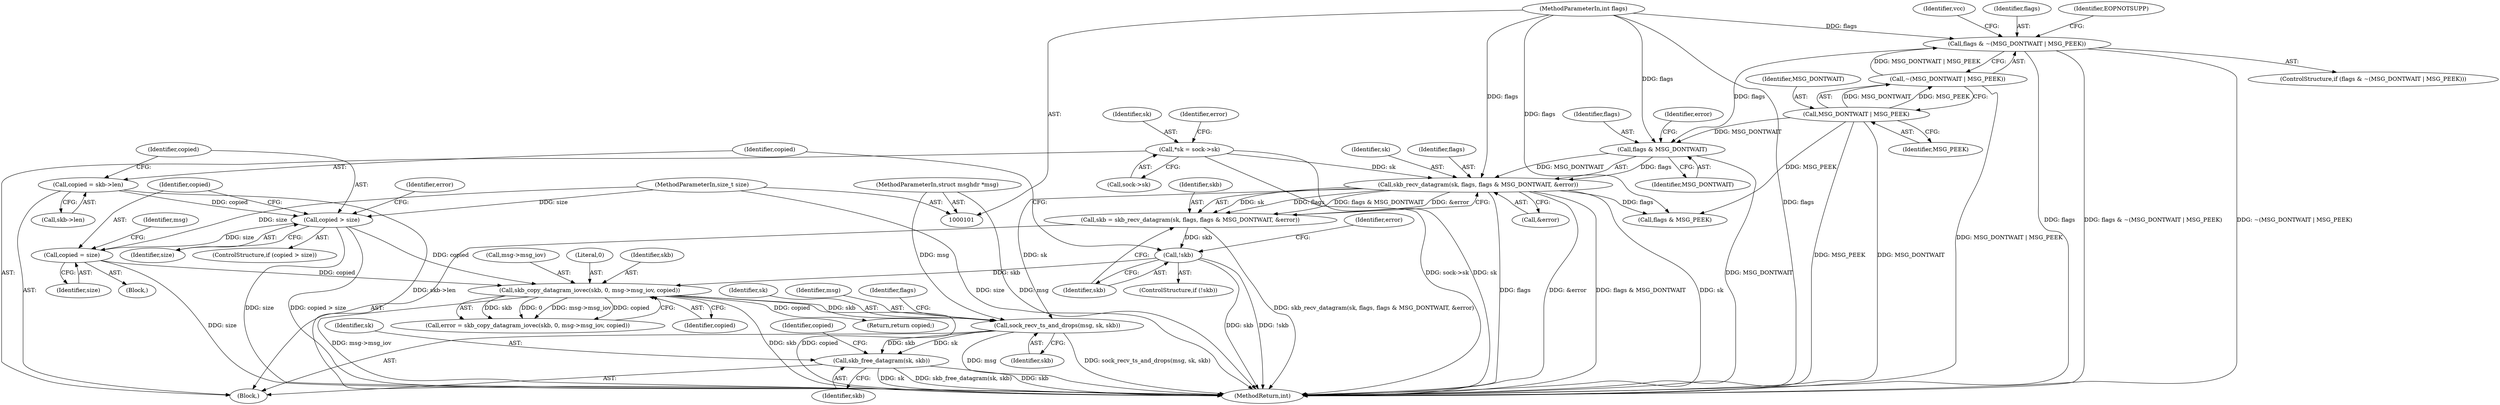 digraph "0_linux_f3d3342602f8bcbf37d7c46641cb9bca7618eb1c_4@API" {
"1000215" [label="(Call,sock_recv_ts_and_drops(msg, sk, skb))"];
"1000104" [label="(MethodParameterIn,struct msghdr *msg)"];
"1000171" [label="(Call,skb_recv_datagram(sk, flags, flags & MSG_DONTWAIT, &error))"];
"1000109" [label="(Call,*sk = sock->sk)"];
"1000174" [label="(Call,flags & MSG_DONTWAIT)"];
"1000132" [label="(Call,flags & ~(MSG_DONTWAIT | MSG_PEEK))"];
"1000106" [label="(MethodParameterIn,int flags)"];
"1000134" [label="(Call,~(MSG_DONTWAIT | MSG_PEEK))"];
"1000135" [label="(Call,MSG_DONTWAIT | MSG_PEEK)"];
"1000204" [label="(Call,skb_copy_datagram_iovec(skb, 0, msg->msg_iov, copied))"];
"1000180" [label="(Call,!skb)"];
"1000169" [label="(Call,skb = skb_recv_datagram(sk, flags, flags & MSG_DONTWAIT, &error))"];
"1000194" [label="(Call,copied = size)"];
"1000190" [label="(Call,copied > size)"];
"1000184" [label="(Call,copied = skb->len)"];
"1000105" [label="(MethodParameterIn,size_t size)"];
"1000240" [label="(Call,skb_free_datagram(sk, skb))"];
"1000181" [label="(Identifier,skb)"];
"1000240" [label="(Call,skb_free_datagram(sk, skb))"];
"1000140" [label="(Identifier,EOPNOTSUPP)"];
"1000131" [label="(ControlStructure,if (flags & ~(MSG_DONTWAIT | MSG_PEEK)))"];
"1000199" [label="(Identifier,msg)"];
"1000172" [label="(Identifier,sk)"];
"1000185" [label="(Identifier,copied)"];
"1000186" [label="(Call,skb->len)"];
"1000221" [label="(Call,flags & MSG_PEEK)"];
"1000217" [label="(Identifier,sk)"];
"1000169" [label="(Call,skb = skb_recv_datagram(sk, flags, flags & MSG_DONTWAIT, &error))"];
"1000206" [label="(Literal,0)"];
"1000204" [label="(Call,skb_copy_datagram_iovec(skb, 0, msg->msg_iov, copied))"];
"1000119" [label="(Identifier,error)"];
"1000104" [label="(MethodParameterIn,struct msghdr *msg)"];
"1000109" [label="(Call,*sk = sock->sk)"];
"1000194" [label="(Call,copied = size)"];
"1000190" [label="(Call,copied > size)"];
"1000195" [label="(Identifier,copied)"];
"1000173" [label="(Identifier,flags)"];
"1000134" [label="(Call,~(MSG_DONTWAIT | MSG_PEEK))"];
"1000132" [label="(Call,flags & ~(MSG_DONTWAIT | MSG_PEEK))"];
"1000135" [label="(Call,MSG_DONTWAIT | MSG_PEEK)"];
"1000136" [label="(Identifier,MSG_DONTWAIT)"];
"1000176" [label="(Identifier,MSG_DONTWAIT)"];
"1000174" [label="(Call,flags & MSG_DONTWAIT)"];
"1000170" [label="(Identifier,skb)"];
"1000193" [label="(Block,)"];
"1000205" [label="(Identifier,skb)"];
"1000203" [label="(Identifier,error)"];
"1000180" [label="(Call,!skb)"];
"1000137" [label="(Identifier,MSG_PEEK)"];
"1000189" [label="(ControlStructure,if (copied > size))"];
"1000241" [label="(Identifier,sk)"];
"1000184" [label="(Call,copied = skb->len)"];
"1000216" [label="(Identifier,msg)"];
"1000175" [label="(Identifier,flags)"];
"1000202" [label="(Call,error = skb_copy_datagram_iovec(skb, 0, msg->msg_iov, copied))"];
"1000207" [label="(Call,msg->msg_iov)"];
"1000244" [label="(Identifier,copied)"];
"1000196" [label="(Identifier,size)"];
"1000177" [label="(Call,&error)"];
"1000222" [label="(Identifier,flags)"];
"1000179" [label="(ControlStructure,if (!skb))"];
"1000178" [label="(Identifier,error)"];
"1000243" [label="(Return,return copied;)"];
"1000191" [label="(Identifier,copied)"];
"1000105" [label="(MethodParameterIn,size_t size)"];
"1000242" [label="(Identifier,skb)"];
"1000142" [label="(Identifier,vcc)"];
"1000183" [label="(Identifier,error)"];
"1000107" [label="(Block,)"];
"1000133" [label="(Identifier,flags)"];
"1000192" [label="(Identifier,size)"];
"1000171" [label="(Call,skb_recv_datagram(sk, flags, flags & MSG_DONTWAIT, &error))"];
"1000218" [label="(Identifier,skb)"];
"1000111" [label="(Call,sock->sk)"];
"1000110" [label="(Identifier,sk)"];
"1000106" [label="(MethodParameterIn,int flags)"];
"1000210" [label="(Identifier,copied)"];
"1000215" [label="(Call,sock_recv_ts_and_drops(msg, sk, skb))"];
"1000245" [label="(MethodReturn,int)"];
"1000215" -> "1000107"  [label="AST: "];
"1000215" -> "1000218"  [label="CFG: "];
"1000216" -> "1000215"  [label="AST: "];
"1000217" -> "1000215"  [label="AST: "];
"1000218" -> "1000215"  [label="AST: "];
"1000222" -> "1000215"  [label="CFG: "];
"1000215" -> "1000245"  [label="DDG: msg"];
"1000215" -> "1000245"  [label="DDG: sock_recv_ts_and_drops(msg, sk, skb)"];
"1000104" -> "1000215"  [label="DDG: msg"];
"1000171" -> "1000215"  [label="DDG: sk"];
"1000204" -> "1000215"  [label="DDG: skb"];
"1000215" -> "1000240"  [label="DDG: sk"];
"1000215" -> "1000240"  [label="DDG: skb"];
"1000104" -> "1000101"  [label="AST: "];
"1000104" -> "1000245"  [label="DDG: msg"];
"1000171" -> "1000169"  [label="AST: "];
"1000171" -> "1000177"  [label="CFG: "];
"1000172" -> "1000171"  [label="AST: "];
"1000173" -> "1000171"  [label="AST: "];
"1000174" -> "1000171"  [label="AST: "];
"1000177" -> "1000171"  [label="AST: "];
"1000169" -> "1000171"  [label="CFG: "];
"1000171" -> "1000245"  [label="DDG: sk"];
"1000171" -> "1000245"  [label="DDG: flags"];
"1000171" -> "1000245"  [label="DDG: &error"];
"1000171" -> "1000245"  [label="DDG: flags & MSG_DONTWAIT"];
"1000171" -> "1000169"  [label="DDG: sk"];
"1000171" -> "1000169"  [label="DDG: flags"];
"1000171" -> "1000169"  [label="DDG: flags & MSG_DONTWAIT"];
"1000171" -> "1000169"  [label="DDG: &error"];
"1000109" -> "1000171"  [label="DDG: sk"];
"1000174" -> "1000171"  [label="DDG: flags"];
"1000174" -> "1000171"  [label="DDG: MSG_DONTWAIT"];
"1000106" -> "1000171"  [label="DDG: flags"];
"1000171" -> "1000221"  [label="DDG: flags"];
"1000109" -> "1000107"  [label="AST: "];
"1000109" -> "1000111"  [label="CFG: "];
"1000110" -> "1000109"  [label="AST: "];
"1000111" -> "1000109"  [label="AST: "];
"1000119" -> "1000109"  [label="CFG: "];
"1000109" -> "1000245"  [label="DDG: sk"];
"1000109" -> "1000245"  [label="DDG: sock->sk"];
"1000174" -> "1000176"  [label="CFG: "];
"1000175" -> "1000174"  [label="AST: "];
"1000176" -> "1000174"  [label="AST: "];
"1000178" -> "1000174"  [label="CFG: "];
"1000174" -> "1000245"  [label="DDG: MSG_DONTWAIT"];
"1000132" -> "1000174"  [label="DDG: flags"];
"1000106" -> "1000174"  [label="DDG: flags"];
"1000135" -> "1000174"  [label="DDG: MSG_DONTWAIT"];
"1000132" -> "1000131"  [label="AST: "];
"1000132" -> "1000134"  [label="CFG: "];
"1000133" -> "1000132"  [label="AST: "];
"1000134" -> "1000132"  [label="AST: "];
"1000140" -> "1000132"  [label="CFG: "];
"1000142" -> "1000132"  [label="CFG: "];
"1000132" -> "1000245"  [label="DDG: flags & ~(MSG_DONTWAIT | MSG_PEEK)"];
"1000132" -> "1000245"  [label="DDG: ~(MSG_DONTWAIT | MSG_PEEK)"];
"1000132" -> "1000245"  [label="DDG: flags"];
"1000106" -> "1000132"  [label="DDG: flags"];
"1000134" -> "1000132"  [label="DDG: MSG_DONTWAIT | MSG_PEEK"];
"1000106" -> "1000101"  [label="AST: "];
"1000106" -> "1000245"  [label="DDG: flags"];
"1000106" -> "1000221"  [label="DDG: flags"];
"1000134" -> "1000135"  [label="CFG: "];
"1000135" -> "1000134"  [label="AST: "];
"1000134" -> "1000245"  [label="DDG: MSG_DONTWAIT | MSG_PEEK"];
"1000135" -> "1000134"  [label="DDG: MSG_DONTWAIT"];
"1000135" -> "1000134"  [label="DDG: MSG_PEEK"];
"1000135" -> "1000137"  [label="CFG: "];
"1000136" -> "1000135"  [label="AST: "];
"1000137" -> "1000135"  [label="AST: "];
"1000135" -> "1000245"  [label="DDG: MSG_DONTWAIT"];
"1000135" -> "1000245"  [label="DDG: MSG_PEEK"];
"1000135" -> "1000221"  [label="DDG: MSG_PEEK"];
"1000204" -> "1000202"  [label="AST: "];
"1000204" -> "1000210"  [label="CFG: "];
"1000205" -> "1000204"  [label="AST: "];
"1000206" -> "1000204"  [label="AST: "];
"1000207" -> "1000204"  [label="AST: "];
"1000210" -> "1000204"  [label="AST: "];
"1000202" -> "1000204"  [label="CFG: "];
"1000204" -> "1000245"  [label="DDG: copied"];
"1000204" -> "1000245"  [label="DDG: msg->msg_iov"];
"1000204" -> "1000245"  [label="DDG: skb"];
"1000204" -> "1000202"  [label="DDG: skb"];
"1000204" -> "1000202"  [label="DDG: 0"];
"1000204" -> "1000202"  [label="DDG: msg->msg_iov"];
"1000204" -> "1000202"  [label="DDG: copied"];
"1000180" -> "1000204"  [label="DDG: skb"];
"1000194" -> "1000204"  [label="DDG: copied"];
"1000190" -> "1000204"  [label="DDG: copied"];
"1000204" -> "1000243"  [label="DDG: copied"];
"1000180" -> "1000179"  [label="AST: "];
"1000180" -> "1000181"  [label="CFG: "];
"1000181" -> "1000180"  [label="AST: "];
"1000183" -> "1000180"  [label="CFG: "];
"1000185" -> "1000180"  [label="CFG: "];
"1000180" -> "1000245"  [label="DDG: skb"];
"1000180" -> "1000245"  [label="DDG: !skb"];
"1000169" -> "1000180"  [label="DDG: skb"];
"1000169" -> "1000107"  [label="AST: "];
"1000170" -> "1000169"  [label="AST: "];
"1000181" -> "1000169"  [label="CFG: "];
"1000169" -> "1000245"  [label="DDG: skb_recv_datagram(sk, flags, flags & MSG_DONTWAIT, &error)"];
"1000194" -> "1000193"  [label="AST: "];
"1000194" -> "1000196"  [label="CFG: "];
"1000195" -> "1000194"  [label="AST: "];
"1000196" -> "1000194"  [label="AST: "];
"1000199" -> "1000194"  [label="CFG: "];
"1000194" -> "1000245"  [label="DDG: size"];
"1000190" -> "1000194"  [label="DDG: size"];
"1000105" -> "1000194"  [label="DDG: size"];
"1000190" -> "1000189"  [label="AST: "];
"1000190" -> "1000192"  [label="CFG: "];
"1000191" -> "1000190"  [label="AST: "];
"1000192" -> "1000190"  [label="AST: "];
"1000195" -> "1000190"  [label="CFG: "];
"1000203" -> "1000190"  [label="CFG: "];
"1000190" -> "1000245"  [label="DDG: copied > size"];
"1000190" -> "1000245"  [label="DDG: size"];
"1000184" -> "1000190"  [label="DDG: copied"];
"1000105" -> "1000190"  [label="DDG: size"];
"1000184" -> "1000107"  [label="AST: "];
"1000184" -> "1000186"  [label="CFG: "];
"1000185" -> "1000184"  [label="AST: "];
"1000186" -> "1000184"  [label="AST: "];
"1000191" -> "1000184"  [label="CFG: "];
"1000184" -> "1000245"  [label="DDG: skb->len"];
"1000105" -> "1000101"  [label="AST: "];
"1000105" -> "1000245"  [label="DDG: size"];
"1000240" -> "1000107"  [label="AST: "];
"1000240" -> "1000242"  [label="CFG: "];
"1000241" -> "1000240"  [label="AST: "];
"1000242" -> "1000240"  [label="AST: "];
"1000244" -> "1000240"  [label="CFG: "];
"1000240" -> "1000245"  [label="DDG: skb_free_datagram(sk, skb)"];
"1000240" -> "1000245"  [label="DDG: skb"];
"1000240" -> "1000245"  [label="DDG: sk"];
}
